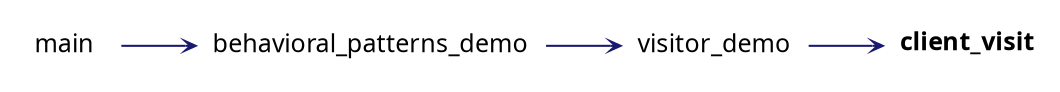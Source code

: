 digraph "client_visit"
{
 // INTERACTIVE_SVG=YES
 // LATEX_PDF_SIZE
  graph [];
  edge [fontname=Ubuntu labelfontsize=10 arrowhead=open arrowtail=open arrowsize=0.5];
  node [fontname=Ubuntu fontsize=12 shape=plaintext];
  rankdir="RL";
  Node1 [label=<<b>client_visit</b>> tooltip="knows only virtual visitor and component" ];
  Node1 -> Node2 [dir="back",color="midnightblue"style="solid"];
  Node2 [label="visitor_demo" URL="$group__visitor.html#ga11584cf836c2520c14cc5827ce453f8f" tooltip=" " ];
  Node2 -> Node3 [dir="back",color="midnightblue"style="solid"];
  Node3 [label="behavioral_patterns_demo" URL="$group__BP.html#ga608cf93d9bef165bc7e5690ac3b46a03" tooltip=" " ];
  Node3 -> Node4 [dir="back",color="midnightblue"style="solid"];
  Node4 [label="main" URL="$group__DP.html#gae66f6b31b5ad750f1fe042a706a4e3d4" tooltip=" " ];
}

